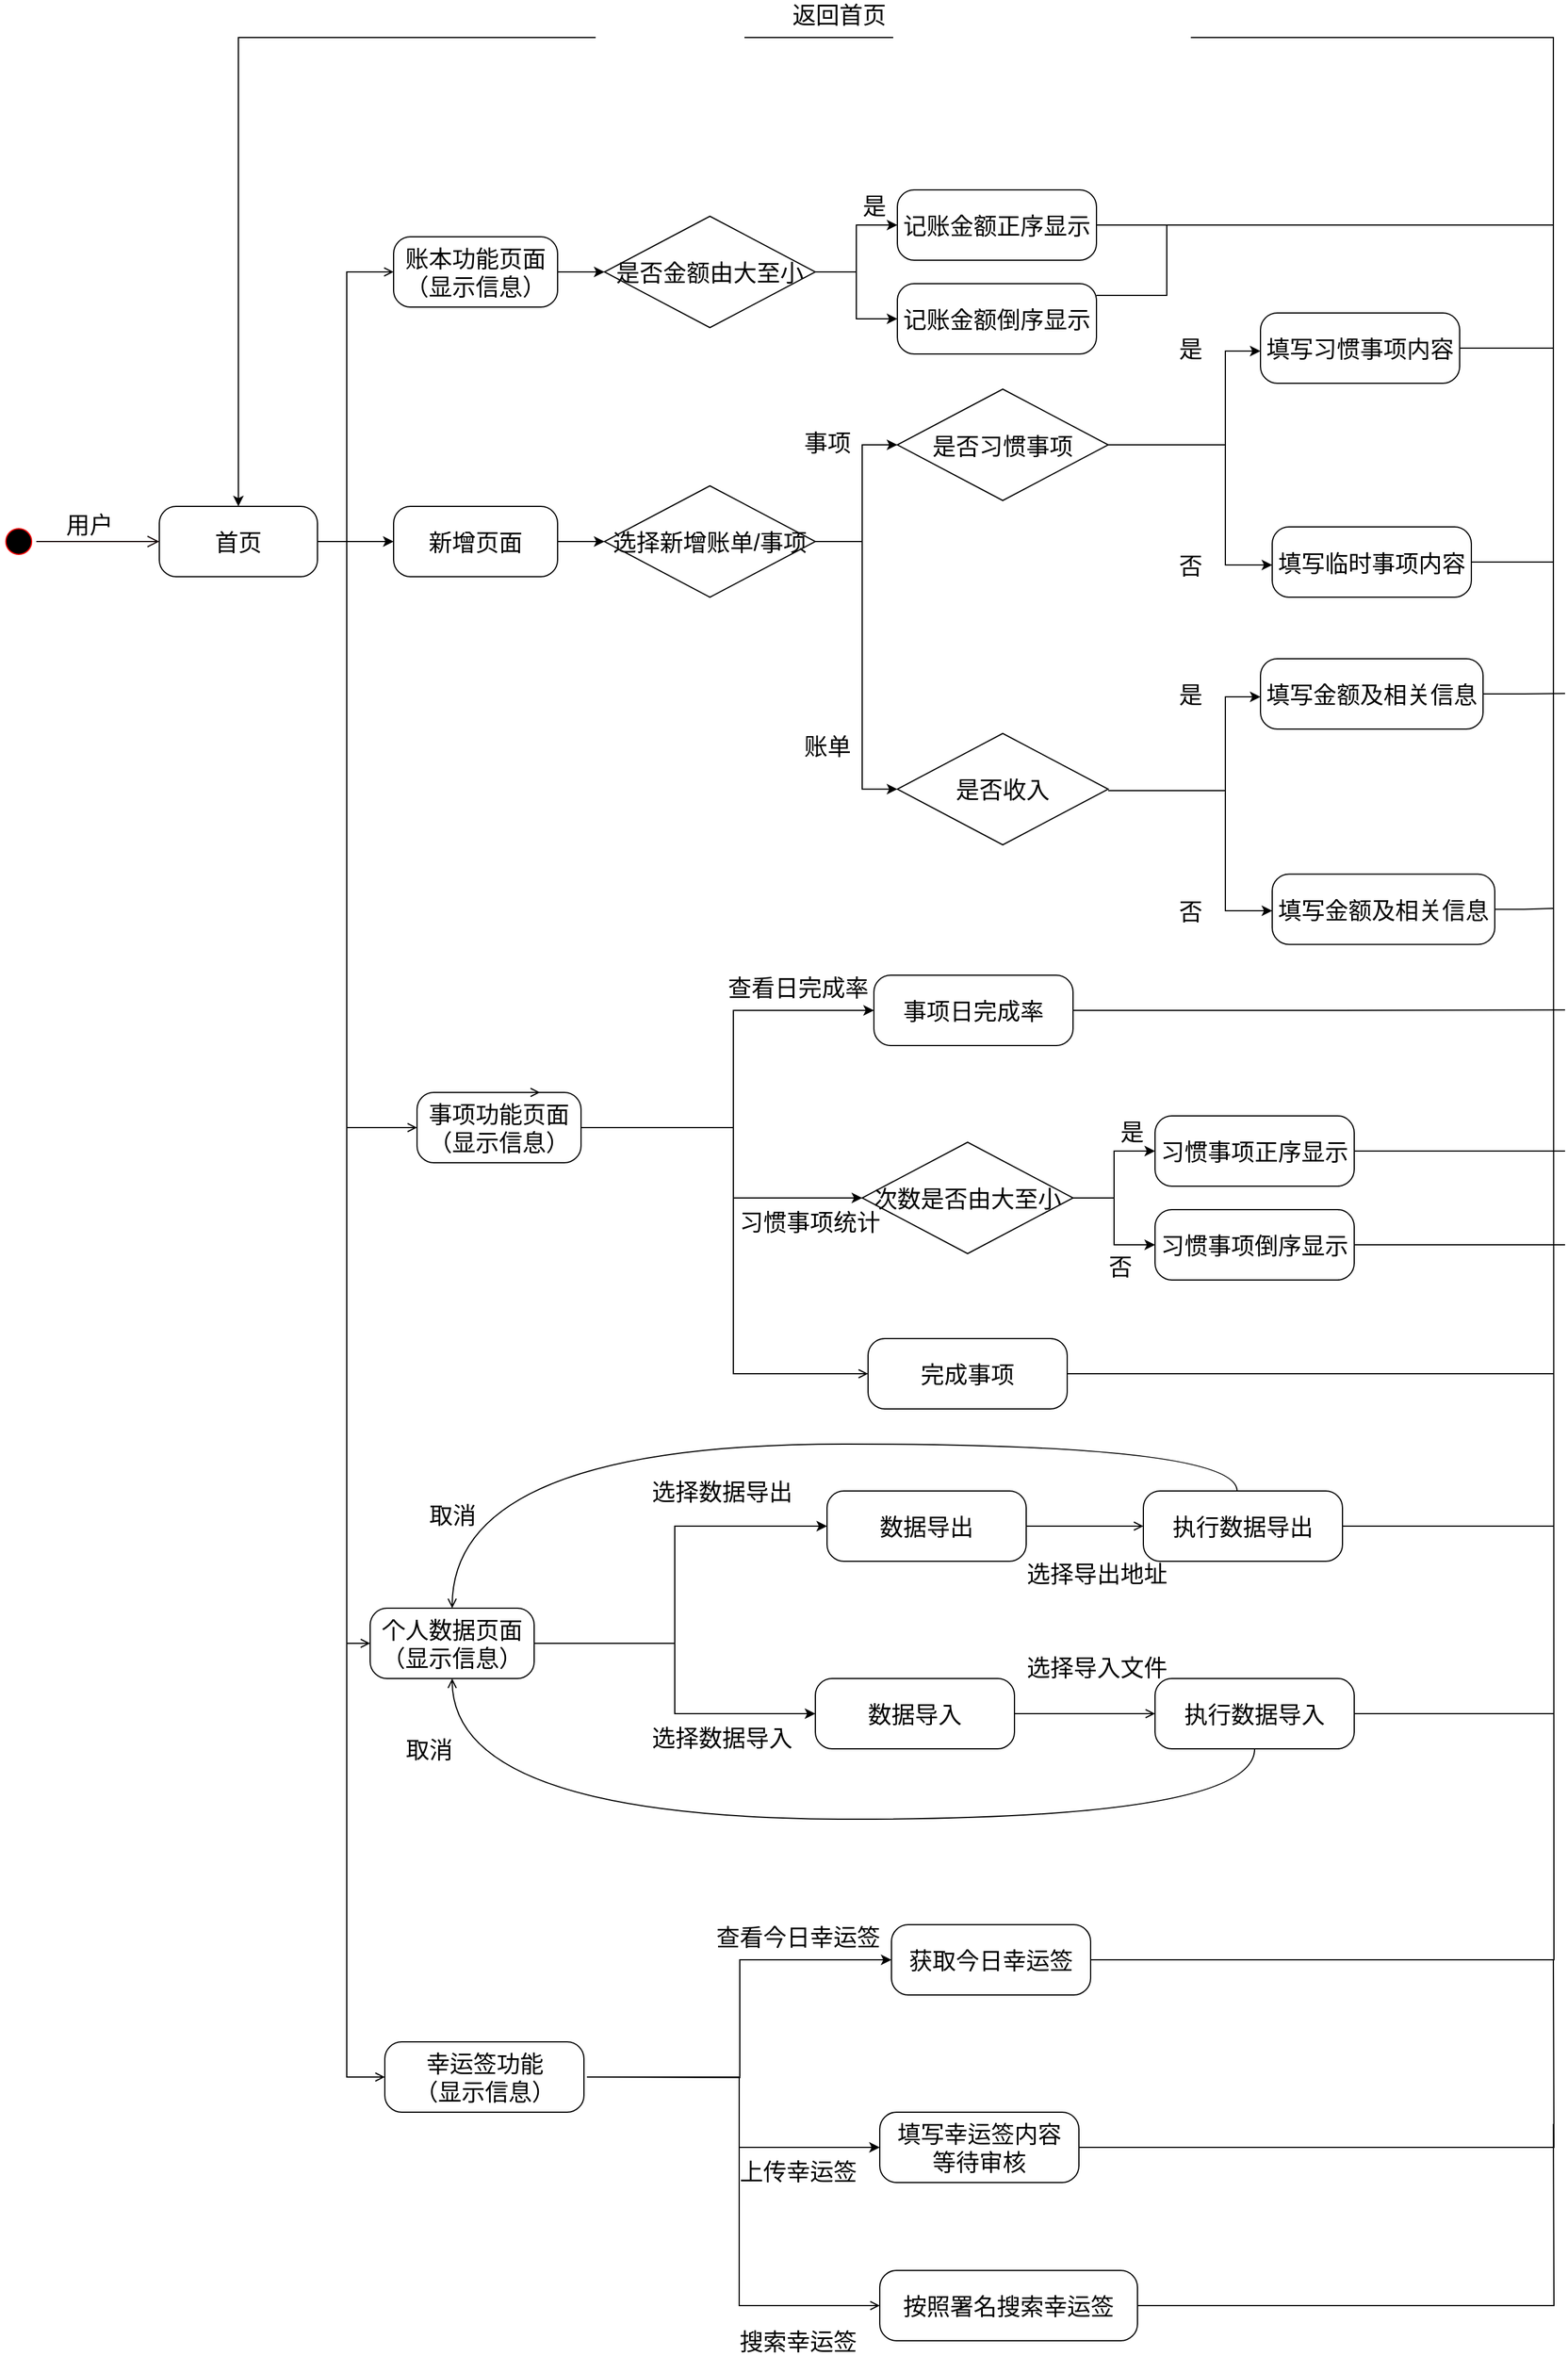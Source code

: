 <mxfile version="17.1.1" type="device"><diagram name="Page-1" id="58cdce13-f638-feb5-8d6f-7d28b1aa9fa0"><mxGraphModel dx="526" dy="1118" grid="1" gridSize="10" guides="1" tooltips="1" connect="1" arrows="1" fold="1" page="1" pageScale="1" pageWidth="1100" pageHeight="850" background="none" math="0" shadow="0"><root><mxCell id="0"/><mxCell id="1" parent="0"/><mxCell id="fj1b_ZS1emdzP9YQxOII-1" value="" style="ellipse;html=1;shape=startState;fillColor=#000000;strokeColor=#ff0000;fontSize=20;" parent="1" vertex="1"><mxGeometry x="185" y="135" width="30" height="30" as="geometry"/></mxCell><mxCell id="fj1b_ZS1emdzP9YQxOII-2" value="" style="edgeStyle=orthogonalEdgeStyle;html=1;verticalAlign=bottom;endArrow=open;endSize=8;strokeColor=#120000;rounded=0;entryX=0;entryY=0.5;entryDx=0;entryDy=0;fontSize=20;" parent="1" source="fj1b_ZS1emdzP9YQxOII-1" target="fj1b_ZS1emdzP9YQxOII-5" edge="1"><mxGeometry relative="1" as="geometry"><mxPoint x="220" y="150" as="targetPoint"/><mxPoint x="150" y="150" as="sourcePoint"/></mxGeometry></mxCell><mxCell id="7qz3Tnt8DNZx2kFWzes3-23" value="" style="edgeStyle=orthogonalEdgeStyle;rounded=0;orthogonalLoop=1;jettySize=auto;html=1;" edge="1" parent="1" source="fj1b_ZS1emdzP9YQxOII-5" target="7qz3Tnt8DNZx2kFWzes3-16"><mxGeometry relative="1" as="geometry"/></mxCell><mxCell id="7qz3Tnt8DNZx2kFWzes3-66" style="edgeStyle=elbowEdgeStyle;rounded=0;orthogonalLoop=1;jettySize=auto;html=1;entryX=0;entryY=0.5;entryDx=0;entryDy=0;fontSize=20;endArrow=open;endFill=0;" edge="1" parent="1" source="fj1b_ZS1emdzP9YQxOII-5" target="7qz3Tnt8DNZx2kFWzes3-57"><mxGeometry relative="1" as="geometry"><Array as="points"><mxPoint x="480" y="340"/><mxPoint x="490" y="150"/></Array></mxGeometry></mxCell><mxCell id="7qz3Tnt8DNZx2kFWzes3-79" style="edgeStyle=elbowEdgeStyle;rounded=0;orthogonalLoop=1;jettySize=auto;html=1;fontSize=20;endArrow=open;endFill=0;entryX=0;entryY=0.5;entryDx=0;entryDy=0;" edge="1" parent="1" source="fj1b_ZS1emdzP9YQxOII-5" target="7qz3Tnt8DNZx2kFWzes3-80"><mxGeometry relative="1" as="geometry"><mxPoint x="540" y="830" as="targetPoint"/><Array as="points"><mxPoint x="480" y="950"/><mxPoint x="490" y="910"/><mxPoint x="490" y="890"/><mxPoint x="490" y="870"/><mxPoint x="490" y="770"/></Array></mxGeometry></mxCell><mxCell id="7qz3Tnt8DNZx2kFWzes3-100" style="edgeStyle=orthogonalEdgeStyle;rounded=0;orthogonalLoop=1;jettySize=auto;html=1;fontSize=20;endArrow=open;endFill=0;entryX=0;entryY=0.5;entryDx=0;entryDy=0;" edge="1" parent="1" source="fj1b_ZS1emdzP9YQxOII-5" target="7qz3Tnt8DNZx2kFWzes3-104"><mxGeometry relative="1" as="geometry"><mxPoint x="480" y="1273.2" as="targetPoint"/><Array as="points"><mxPoint x="480" y="150"/><mxPoint x="480" y="1460"/></Array></mxGeometry></mxCell><mxCell id="fj1b_ZS1emdzP9YQxOII-5" value="首页" style="rounded=1;whiteSpace=wrap;html=1;arcSize=24;shadow=0;comic=0;labelBackgroundColor=none;fontFamily=Verdana;fontSize=20;align=center;" parent="1" vertex="1"><mxGeometry x="320" y="120" width="135" height="60" as="geometry"/></mxCell><mxCell id="fj1b_ZS1emdzP9YQxOII-30" style="edgeStyle=orthogonalEdgeStyle;rounded=0;sketch=0;orthogonalLoop=1;jettySize=auto;html=1;exitX=1;exitY=0.5;exitDx=0;exitDy=0;fontSize=20;strokeWidth=1;entryX=0;entryY=0.5;entryDx=0;entryDy=0;endArrow=open;endFill=0;" parent="1" target="fj1b_ZS1emdzP9YQxOII-31" edge="1" source="fj1b_ZS1emdzP9YQxOII-5"><mxGeometry relative="1" as="geometry"><mxPoint x="250" y="290" as="targetPoint"/><mxPoint x="453.64" y="181.38" as="sourcePoint"/><Array as="points"><mxPoint x="480" y="150"/><mxPoint x="480" y="-80"/></Array></mxGeometry></mxCell><mxCell id="7qz3Tnt8DNZx2kFWzes3-11" value="" style="edgeStyle=orthogonalEdgeStyle;rounded=0;orthogonalLoop=1;jettySize=auto;html=1;" edge="1" parent="1" source="fj1b_ZS1emdzP9YQxOII-31" target="7qz3Tnt8DNZx2kFWzes3-3"><mxGeometry relative="1" as="geometry"/></mxCell><mxCell id="fj1b_ZS1emdzP9YQxOII-31" value="账本功能页面&lt;br&gt;（显示信息）" style="rounded=1;whiteSpace=wrap;html=1;arcSize=24;shadow=0;comic=0;labelBackgroundColor=none;fontFamily=Verdana;fontSize=20;align=center;" parent="1" vertex="1"><mxGeometry x="520" y="-110" width="140" height="60" as="geometry"/></mxCell><mxCell id="S3ngMtl4ol6afsanjfDi-2" value="用户" style="text;html=1;align=center;verticalAlign=middle;resizable=0;points=[];autosize=1;strokeColor=none;fillColor=none;fontSize=20;" parent="1" vertex="1"><mxGeometry x="230" y="120" width="60" height="30" as="geometry"/></mxCell><mxCell id="7qz3Tnt8DNZx2kFWzes3-12" value="" style="edgeStyle=orthogonalEdgeStyle;rounded=0;orthogonalLoop=1;jettySize=auto;html=1;" edge="1" parent="1" source="7qz3Tnt8DNZx2kFWzes3-3" target="7qz3Tnt8DNZx2kFWzes3-10"><mxGeometry relative="1" as="geometry"/></mxCell><mxCell id="7qz3Tnt8DNZx2kFWzes3-13" style="edgeStyle=orthogonalEdgeStyle;rounded=0;orthogonalLoop=1;jettySize=auto;html=1;entryX=0;entryY=0.5;entryDx=0;entryDy=0;" edge="1" parent="1" source="7qz3Tnt8DNZx2kFWzes3-3" target="7qz3Tnt8DNZx2kFWzes3-5"><mxGeometry relative="1" as="geometry"/></mxCell><mxCell id="7qz3Tnt8DNZx2kFWzes3-3" value="是否金额由大至小" style="rhombus;whiteSpace=wrap;html=1;fontSize=20;strokeWidth=1;fillColor=#FFFFFF;rotation=0;" vertex="1" parent="1"><mxGeometry x="700" y="-127.5" width="180" height="95" as="geometry"/></mxCell><mxCell id="7qz3Tnt8DNZx2kFWzes3-53" style="edgeStyle=elbowEdgeStyle;rounded=0;orthogonalLoop=1;jettySize=auto;html=1;exitX=1;exitY=0.5;exitDx=0;exitDy=0;fontSize=20;endArrow=none;endFill=0;" edge="1" parent="1" source="7qz3Tnt8DNZx2kFWzes3-5"><mxGeometry relative="1" as="geometry"><mxPoint x="1340" y="-120" as="targetPoint"/></mxGeometry></mxCell><mxCell id="7qz3Tnt8DNZx2kFWzes3-5" value="记账金额正序显示" style="rounded=1;whiteSpace=wrap;html=1;arcSize=24;shadow=0;comic=0;labelBackgroundColor=none;fontFamily=Verdana;fontSize=20;align=center;" vertex="1" parent="1"><mxGeometry x="950" y="-150" width="170" height="60" as="geometry"/></mxCell><mxCell id="7qz3Tnt8DNZx2kFWzes3-55" style="edgeStyle=elbowEdgeStyle;rounded=0;orthogonalLoop=1;jettySize=auto;html=1;fontSize=20;endArrow=none;endFill=0;" edge="1" parent="1" source="7qz3Tnt8DNZx2kFWzes3-10"><mxGeometry relative="1" as="geometry"><mxPoint x="1510" y="-120" as="targetPoint"/><Array as="points"><mxPoint x="1180" y="-60"/><mxPoint x="1510" y="-80"/><mxPoint x="1510" y="-120"/></Array></mxGeometry></mxCell><mxCell id="7qz3Tnt8DNZx2kFWzes3-10" value="记账金额倒序显示" style="rounded=1;whiteSpace=wrap;html=1;arcSize=24;shadow=0;comic=0;labelBackgroundColor=none;fontFamily=Verdana;fontSize=20;align=center;" vertex="1" parent="1"><mxGeometry x="950" y="-70" width="170" height="60" as="geometry"/></mxCell><mxCell id="7qz3Tnt8DNZx2kFWzes3-14" value="&lt;font style=&quot;font-size: 20px&quot;&gt;是&lt;/font&gt;" style="text;html=1;align=center;verticalAlign=middle;resizable=0;points=[];autosize=1;strokeColor=none;fillColor=none;" vertex="1" parent="1"><mxGeometry x="910" y="-147.5" width="40" height="20" as="geometry"/></mxCell><mxCell id="7qz3Tnt8DNZx2kFWzes3-15" value="" style="edgeStyle=orthogonalEdgeStyle;rounded=0;orthogonalLoop=1;jettySize=auto;html=1;" edge="1" source="7qz3Tnt8DNZx2kFWzes3-16" target="7qz3Tnt8DNZx2kFWzes3-19" parent="1"><mxGeometry relative="1" as="geometry"/></mxCell><mxCell id="7qz3Tnt8DNZx2kFWzes3-16" value="新增页面" style="rounded=1;whiteSpace=wrap;html=1;arcSize=24;shadow=0;comic=0;labelBackgroundColor=none;fontFamily=Verdana;fontSize=20;align=center;" vertex="1" parent="1"><mxGeometry x="520" y="120" width="140" height="60" as="geometry"/></mxCell><mxCell id="7qz3Tnt8DNZx2kFWzes3-17" value="" style="edgeStyle=orthogonalEdgeStyle;rounded=0;orthogonalLoop=1;jettySize=auto;html=1;entryX=0;entryY=0.5;entryDx=0;entryDy=0;" edge="1" source="7qz3Tnt8DNZx2kFWzes3-19" target="7qz3Tnt8DNZx2kFWzes3-27" parent="1"><mxGeometry relative="1" as="geometry"><mxPoint x="920" y="460" as="targetPoint"/><Array as="points"><mxPoint x="920" y="150"/><mxPoint x="920" y="361"/></Array></mxGeometry></mxCell><mxCell id="7qz3Tnt8DNZx2kFWzes3-18" style="edgeStyle=orthogonalEdgeStyle;rounded=0;orthogonalLoop=1;jettySize=auto;html=1;entryX=0;entryY=0.5;entryDx=0;entryDy=0;" edge="1" source="7qz3Tnt8DNZx2kFWzes3-19" target="7qz3Tnt8DNZx2kFWzes3-26" parent="1"><mxGeometry relative="1" as="geometry"><mxPoint x="920" y="50" as="targetPoint"/><Array as="points"><mxPoint x="920" y="150"/><mxPoint x="920" y="68"/></Array></mxGeometry></mxCell><mxCell id="7qz3Tnt8DNZx2kFWzes3-19" value="选择新增账单/事项" style="rhombus;whiteSpace=wrap;html=1;fontSize=20;strokeWidth=1;fillColor=#FFFFFF;rotation=0;" vertex="1" parent="1"><mxGeometry x="700" y="102.5" width="180" height="95" as="geometry"/></mxCell><mxCell id="7qz3Tnt8DNZx2kFWzes3-24" value="&lt;span style=&quot;font-size: 20px&quot;&gt;事项&lt;/span&gt;" style="text;html=1;align=center;verticalAlign=middle;resizable=0;points=[];autosize=1;strokeColor=none;fillColor=none;" vertex="1" parent="1"><mxGeometry x="860" y="55" width="60" height="20" as="geometry"/></mxCell><mxCell id="7qz3Tnt8DNZx2kFWzes3-26" value="是否习惯事项" style="rhombus;whiteSpace=wrap;html=1;fontSize=20;strokeWidth=1;fillColor=#FFFFFF;rotation=0;" vertex="1" parent="1"><mxGeometry x="950" y="20" width="180" height="95" as="geometry"/></mxCell><mxCell id="7qz3Tnt8DNZx2kFWzes3-27" value="是否收入" style="rhombus;whiteSpace=wrap;html=1;fontSize=20;strokeWidth=1;fillColor=#FFFFFF;rotation=0;" vertex="1" parent="1"><mxGeometry x="950" y="313.75" width="180" height="95" as="geometry"/></mxCell><mxCell id="7qz3Tnt8DNZx2kFWzes3-28" value="" style="edgeStyle=orthogonalEdgeStyle;rounded=0;orthogonalLoop=1;jettySize=auto;html=1;entryX=0;entryY=0.5;entryDx=0;entryDy=0;" edge="1" parent="1"><mxGeometry relative="1" as="geometry"><mxPoint x="1230" y="60" as="sourcePoint"/><mxPoint x="1270" y="170" as="targetPoint"/><Array as="points"><mxPoint x="1230" y="70"/><mxPoint x="1230" y="170"/></Array></mxGeometry></mxCell><mxCell id="7qz3Tnt8DNZx2kFWzes3-29" style="edgeStyle=orthogonalEdgeStyle;rounded=0;orthogonalLoop=1;jettySize=auto;html=1;entryX=0;entryY=0.5;entryDx=0;entryDy=0;exitX=1;exitY=0.5;exitDx=0;exitDy=0;" edge="1" parent="1" source="7qz3Tnt8DNZx2kFWzes3-26"><mxGeometry relative="1" as="geometry"><mxPoint x="1189.889" y="70.059" as="sourcePoint"/><mxPoint x="1260" y="-12.5" as="targetPoint"/><Array as="points"><mxPoint x="1230" y="68"/><mxPoint x="1230" y="-12"/></Array></mxGeometry></mxCell><mxCell id="7qz3Tnt8DNZx2kFWzes3-30" value="&lt;font style=&quot;font-size: 20px&quot;&gt;否&lt;/font&gt;" style="text;html=1;align=center;verticalAlign=middle;resizable=0;points=[];autosize=1;strokeColor=none;fillColor=none;" vertex="1" parent="1"><mxGeometry x="1180" y="160" width="40" height="20" as="geometry"/></mxCell><mxCell id="7qz3Tnt8DNZx2kFWzes3-31" value="&lt;span style=&quot;font-size: 20px&quot;&gt;是&lt;/span&gt;" style="text;html=1;align=center;verticalAlign=middle;resizable=0;points=[];autosize=1;strokeColor=none;fillColor=none;" vertex="1" parent="1"><mxGeometry x="1180" y="-25" width="40" height="20" as="geometry"/></mxCell><mxCell id="7qz3Tnt8DNZx2kFWzes3-39" style="edgeStyle=orthogonalEdgeStyle;rounded=0;orthogonalLoop=1;jettySize=auto;html=1;fontSize=20;entryX=0.5;entryY=0;entryDx=0;entryDy=0;exitX=0.5;exitY=0;exitDx=0;exitDy=0;" edge="1" parent="1" source="7qz3Tnt8DNZx2kFWzes3-36" target="fj1b_ZS1emdzP9YQxOII-5"><mxGeometry relative="1" as="geometry"><mxPoint x="1640" y="-360" as="targetPoint"/><Array as="points"><mxPoint x="1345" y="-15"/><mxPoint x="1510" y="-15"/><mxPoint x="1510" y="-280"/><mxPoint x="388" y="-280"/></Array></mxGeometry></mxCell><mxCell id="7qz3Tnt8DNZx2kFWzes3-36" value="填写习惯事项内容" style="rounded=1;whiteSpace=wrap;html=1;arcSize=24;shadow=0;comic=0;labelBackgroundColor=none;fontFamily=Verdana;fontSize=20;align=center;" vertex="1" parent="1"><mxGeometry x="1260" y="-45" width="170" height="60" as="geometry"/></mxCell><mxCell id="7qz3Tnt8DNZx2kFWzes3-40" style="edgeStyle=elbowEdgeStyle;rounded=0;orthogonalLoop=1;jettySize=auto;html=1;exitX=1;exitY=0.5;exitDx=0;exitDy=0;fontSize=20;endArrow=none;endFill=0;" edge="1" parent="1" source="7qz3Tnt8DNZx2kFWzes3-37"><mxGeometry relative="1" as="geometry"><mxPoint x="1340" y="-280" as="targetPoint"/><Array as="points"><mxPoint x="1510" y="-110"/></Array></mxGeometry></mxCell><mxCell id="7qz3Tnt8DNZx2kFWzes3-37" value="填写临时事项内容" style="rounded=1;whiteSpace=wrap;html=1;arcSize=24;shadow=0;comic=0;labelBackgroundColor=none;fontFamily=Verdana;fontSize=20;align=center;" vertex="1" parent="1"><mxGeometry x="1270" y="137.5" width="170" height="60" as="geometry"/></mxCell><mxCell id="7qz3Tnt8DNZx2kFWzes3-41" value="&lt;font style=&quot;font-size: 20px&quot;&gt;返回首页&lt;/font&gt;" style="text;html=1;align=center;verticalAlign=middle;resizable=0;points=[];autosize=1;strokeColor=none;fillColor=none;" vertex="1" parent="1"><mxGeometry x="850" y="-310" width="100" height="20" as="geometry"/></mxCell><mxCell id="7qz3Tnt8DNZx2kFWzes3-42" value="&lt;span style=&quot;font-size: 20px&quot;&gt;账单&lt;/span&gt;" style="text;html=1;align=center;verticalAlign=middle;resizable=0;points=[];autosize=1;strokeColor=none;fillColor=none;" vertex="1" parent="1"><mxGeometry x="860" y="313.75" width="60" height="20" as="geometry"/></mxCell><mxCell id="7qz3Tnt8DNZx2kFWzes3-43" value="" style="edgeStyle=orthogonalEdgeStyle;rounded=0;orthogonalLoop=1;jettySize=auto;html=1;entryX=0;entryY=0.5;entryDx=0;entryDy=0;" edge="1" parent="1"><mxGeometry relative="1" as="geometry"><mxPoint x="1230" y="355" as="sourcePoint"/><mxPoint x="1270" y="465.0" as="targetPoint"/><Array as="points"><mxPoint x="1230" y="365"/><mxPoint x="1230" y="465"/></Array></mxGeometry></mxCell><mxCell id="7qz3Tnt8DNZx2kFWzes3-44" style="edgeStyle=orthogonalEdgeStyle;rounded=0;orthogonalLoop=1;jettySize=auto;html=1;entryX=0;entryY=0.5;entryDx=0;entryDy=0;exitX=1;exitY=0.5;exitDx=0;exitDy=0;" edge="1" parent="1"><mxGeometry relative="1" as="geometry"><mxPoint x="1130" y="362.5" as="sourcePoint"/><mxPoint x="1260" y="282.5" as="targetPoint"/><Array as="points"><mxPoint x="1230" y="363"/><mxPoint x="1230" y="283"/></Array></mxGeometry></mxCell><mxCell id="7qz3Tnt8DNZx2kFWzes3-45" value="&lt;font style=&quot;font-size: 20px&quot;&gt;否&lt;/font&gt;" style="text;html=1;align=center;verticalAlign=middle;resizable=0;points=[];autosize=1;strokeColor=none;fillColor=none;" vertex="1" parent="1"><mxGeometry x="1180" y="455" width="40" height="20" as="geometry"/></mxCell><mxCell id="7qz3Tnt8DNZx2kFWzes3-46" value="&lt;span style=&quot;font-size: 20px&quot;&gt;是&lt;/span&gt;" style="text;html=1;align=center;verticalAlign=middle;resizable=0;points=[];autosize=1;strokeColor=none;fillColor=none;" vertex="1" parent="1"><mxGeometry x="1180" y="270" width="40" height="20" as="geometry"/></mxCell><mxCell id="7qz3Tnt8DNZx2kFWzes3-135" style="edgeStyle=orthogonalEdgeStyle;rounded=0;orthogonalLoop=1;jettySize=auto;html=1;exitX=1;exitY=0.5;exitDx=0;exitDy=0;fontSize=20;endArrow=none;endFill=0;" edge="1" parent="1" source="7qz3Tnt8DNZx2kFWzes3-47"><mxGeometry relative="1" as="geometry"><mxPoint x="1520" y="279.667" as="targetPoint"/></mxGeometry></mxCell><mxCell id="7qz3Tnt8DNZx2kFWzes3-47" value="填写金额及相关信息" style="rounded=1;whiteSpace=wrap;html=1;arcSize=24;shadow=0;comic=0;labelBackgroundColor=none;fontFamily=Verdana;fontSize=20;align=center;" vertex="1" parent="1"><mxGeometry x="1260" y="250" width="190" height="60" as="geometry"/></mxCell><mxCell id="7qz3Tnt8DNZx2kFWzes3-136" style="edgeStyle=orthogonalEdgeStyle;rounded=0;orthogonalLoop=1;jettySize=auto;html=1;exitX=1;exitY=0.5;exitDx=0;exitDy=0;fontSize=20;endArrow=none;endFill=0;" edge="1" parent="1" source="7qz3Tnt8DNZx2kFWzes3-49"><mxGeometry relative="1" as="geometry"><mxPoint x="1510" y="463" as="targetPoint"/></mxGeometry></mxCell><mxCell id="7qz3Tnt8DNZx2kFWzes3-49" value="填写金额及相关信息" style="rounded=1;whiteSpace=wrap;html=1;arcSize=24;shadow=0;comic=0;labelBackgroundColor=none;fontFamily=Verdana;fontSize=20;align=center;" vertex="1" parent="1"><mxGeometry x="1270" y="433.75" width="190" height="60" as="geometry"/></mxCell><mxCell id="7qz3Tnt8DNZx2kFWzes3-56" value="" style="edgeStyle=orthogonalEdgeStyle;rounded=0;orthogonalLoop=1;jettySize=auto;html=1;entryX=0;entryY=0.5;entryDx=0;entryDy=0;" edge="1" source="7qz3Tnt8DNZx2kFWzes3-57" target="7qz3Tnt8DNZx2kFWzes3-61" parent="1"><mxGeometry relative="1" as="geometry"><mxPoint x="820" y="550" as="targetPoint"/><Array as="points"><mxPoint x="810" y="650"/><mxPoint x="810" y="550"/></Array></mxGeometry></mxCell><mxCell id="7qz3Tnt8DNZx2kFWzes3-138" style="edgeStyle=orthogonalEdgeStyle;rounded=0;orthogonalLoop=1;jettySize=auto;html=1;entryX=0;entryY=0.5;entryDx=0;entryDy=0;fontSize=20;endArrow=open;endFill=0;startArrow=none;startFill=0;" edge="1" parent="1" source="7qz3Tnt8DNZx2kFWzes3-57" target="7qz3Tnt8DNZx2kFWzes3-137"><mxGeometry relative="1" as="geometry"><Array as="points"><mxPoint x="810" y="650"/><mxPoint x="810" y="860"/></Array></mxGeometry></mxCell><mxCell id="7qz3Tnt8DNZx2kFWzes3-57" value="事项功能页面&lt;br&gt;（显示信息）" style="rounded=1;whiteSpace=wrap;html=1;arcSize=24;shadow=0;comic=0;labelBackgroundColor=none;fontFamily=Verdana;fontSize=20;align=center;" vertex="1" parent="1"><mxGeometry x="540" y="620" width="140" height="60" as="geometry"/></mxCell><mxCell id="7qz3Tnt8DNZx2kFWzes3-132" style="edgeStyle=orthogonalEdgeStyle;rounded=0;orthogonalLoop=1;jettySize=auto;html=1;exitX=1;exitY=0.5;exitDx=0;exitDy=0;fontSize=20;endArrow=none;endFill=0;" edge="1" parent="1" source="7qz3Tnt8DNZx2kFWzes3-61"><mxGeometry relative="1" as="geometry"><mxPoint x="1520" y="549.667" as="targetPoint"/></mxGeometry></mxCell><mxCell id="7qz3Tnt8DNZx2kFWzes3-61" value="事项日完成率" style="rounded=1;whiteSpace=wrap;html=1;arcSize=24;shadow=0;comic=0;labelBackgroundColor=none;fontFamily=Verdana;fontSize=20;align=center;" vertex="1" parent="1"><mxGeometry x="930" y="520" width="170" height="60" as="geometry"/></mxCell><mxCell id="7qz3Tnt8DNZx2kFWzes3-63" value="&lt;font style=&quot;font-size: 20px&quot;&gt;查看日完成率&lt;/font&gt;" style="text;html=1;align=center;verticalAlign=middle;resizable=0;points=[];autosize=1;strokeColor=none;fillColor=none;" vertex="1" parent="1"><mxGeometry x="795" y="520" width="140" height="20" as="geometry"/></mxCell><mxCell id="7qz3Tnt8DNZx2kFWzes3-67" value="" style="edgeStyle=orthogonalEdgeStyle;rounded=0;orthogonalLoop=1;jettySize=auto;html=1;exitX=1;exitY=0.5;exitDx=0;exitDy=0;" edge="1" parent="1" source="7qz3Tnt8DNZx2kFWzes3-57"><mxGeometry relative="1" as="geometry"><mxPoint x="690" y="660.091" as="sourcePoint"/><mxPoint x="920" y="710" as="targetPoint"/><Array as="points"><mxPoint x="810" y="650"/><mxPoint x="810" y="710"/></Array></mxGeometry></mxCell><mxCell id="7qz3Tnt8DNZx2kFWzes3-68" value="&lt;font style=&quot;font-size: 20px&quot;&gt;习惯事项统计&lt;/font&gt;" style="text;html=1;align=center;verticalAlign=middle;resizable=0;points=[];autosize=1;strokeColor=none;fillColor=none;" vertex="1" parent="1"><mxGeometry x="805" y="720" width="140" height="20" as="geometry"/></mxCell><mxCell id="7qz3Tnt8DNZx2kFWzes3-70" value="" style="edgeStyle=orthogonalEdgeStyle;rounded=0;orthogonalLoop=1;jettySize=auto;html=1;" edge="1" source="7qz3Tnt8DNZx2kFWzes3-72" target="7qz3Tnt8DNZx2kFWzes3-74" parent="1"><mxGeometry relative="1" as="geometry"/></mxCell><mxCell id="7qz3Tnt8DNZx2kFWzes3-71" style="edgeStyle=orthogonalEdgeStyle;rounded=0;orthogonalLoop=1;jettySize=auto;html=1;entryX=0;entryY=0.5;entryDx=0;entryDy=0;" edge="1" source="7qz3Tnt8DNZx2kFWzes3-72" target="7qz3Tnt8DNZx2kFWzes3-73" parent="1"><mxGeometry relative="1" as="geometry"/></mxCell><mxCell id="7qz3Tnt8DNZx2kFWzes3-72" value="次数是否由大至小" style="rhombus;whiteSpace=wrap;html=1;fontSize=20;strokeWidth=1;fillColor=#FFFFFF;rotation=0;" vertex="1" parent="1"><mxGeometry x="920" y="662.5" width="180" height="95" as="geometry"/></mxCell><mxCell id="7qz3Tnt8DNZx2kFWzes3-130" style="edgeStyle=orthogonalEdgeStyle;rounded=0;orthogonalLoop=1;jettySize=auto;html=1;fontSize=20;endArrow=none;endFill=0;" edge="1" parent="1" source="7qz3Tnt8DNZx2kFWzes3-73"><mxGeometry relative="1" as="geometry"><mxPoint x="1520" y="670" as="targetPoint"/></mxGeometry></mxCell><mxCell id="7qz3Tnt8DNZx2kFWzes3-73" value="习惯事项正序显示" style="rounded=1;whiteSpace=wrap;html=1;arcSize=24;shadow=0;comic=0;labelBackgroundColor=none;fontFamily=Verdana;fontSize=20;align=center;" vertex="1" parent="1"><mxGeometry x="1170" y="640" width="170" height="60" as="geometry"/></mxCell><mxCell id="7qz3Tnt8DNZx2kFWzes3-131" style="edgeStyle=orthogonalEdgeStyle;rounded=0;orthogonalLoop=1;jettySize=auto;html=1;fontSize=20;endArrow=none;endFill=0;" edge="1" parent="1" source="7qz3Tnt8DNZx2kFWzes3-74"><mxGeometry relative="1" as="geometry"><mxPoint x="1520" y="750" as="targetPoint"/></mxGeometry></mxCell><mxCell id="7qz3Tnt8DNZx2kFWzes3-74" value="习惯事项倒序显示" style="rounded=1;whiteSpace=wrap;html=1;arcSize=24;shadow=0;comic=0;labelBackgroundColor=none;fontFamily=Verdana;fontSize=20;align=center;" vertex="1" parent="1"><mxGeometry x="1170" y="720" width="170" height="60" as="geometry"/></mxCell><mxCell id="7qz3Tnt8DNZx2kFWzes3-75" value="&lt;font style=&quot;font-size: 20px&quot;&gt;是&lt;/font&gt;" style="text;html=1;align=center;verticalAlign=middle;resizable=0;points=[];autosize=1;strokeColor=none;fillColor=none;" vertex="1" parent="1"><mxGeometry x="1130" y="642.5" width="40" height="20" as="geometry"/></mxCell><mxCell id="7qz3Tnt8DNZx2kFWzes3-76" value="&lt;font style=&quot;font-size: 20px&quot;&gt;否&lt;/font&gt;" style="text;html=1;align=center;verticalAlign=middle;resizable=0;points=[];autosize=1;strokeColor=none;fillColor=none;" vertex="1" parent="1"><mxGeometry x="1120" y="757.5" width="40" height="20" as="geometry"/></mxCell><mxCell id="7qz3Tnt8DNZx2kFWzes3-80" value="个人数据页面&lt;br&gt;（显示信息）" style="rounded=1;whiteSpace=wrap;html=1;arcSize=24;shadow=0;comic=0;labelBackgroundColor=none;fontFamily=Verdana;fontSize=20;align=center;" vertex="1" parent="1"><mxGeometry x="500" y="1060" width="140" height="60" as="geometry"/></mxCell><mxCell id="7qz3Tnt8DNZx2kFWzes3-81" value="" style="edgeStyle=orthogonalEdgeStyle;rounded=0;orthogonalLoop=1;jettySize=auto;html=1;entryX=0;entryY=0.5;entryDx=0;entryDy=0;" edge="1" target="7qz3Tnt8DNZx2kFWzes3-82" parent="1"><mxGeometry relative="1" as="geometry"><mxPoint x="640.0" y="1090" as="sourcePoint"/><mxPoint x="780" y="990" as="targetPoint"/><Array as="points"><mxPoint x="760" y="1090"/><mxPoint x="760" y="990"/></Array></mxGeometry></mxCell><mxCell id="7qz3Tnt8DNZx2kFWzes3-89" style="edgeStyle=elbowEdgeStyle;rounded=0;orthogonalLoop=1;jettySize=auto;html=1;entryX=0;entryY=0.5;entryDx=0;entryDy=0;fontSize=20;endArrow=open;endFill=0;" edge="1" parent="1" source="7qz3Tnt8DNZx2kFWzes3-82" target="7qz3Tnt8DNZx2kFWzes3-88"><mxGeometry relative="1" as="geometry"/></mxCell><mxCell id="7qz3Tnt8DNZx2kFWzes3-82" value="数据导出" style="rounded=1;whiteSpace=wrap;html=1;arcSize=24;shadow=0;comic=0;labelBackgroundColor=none;fontFamily=Verdana;fontSize=20;align=center;" vertex="1" parent="1"><mxGeometry x="890" y="960" width="170" height="60" as="geometry"/></mxCell><mxCell id="7qz3Tnt8DNZx2kFWzes3-83" value="&lt;font style=&quot;font-size: 20px&quot;&gt;选择导出地址&lt;/font&gt;" style="text;html=1;align=center;verticalAlign=middle;resizable=0;points=[];autosize=1;strokeColor=none;fillColor=none;" vertex="1" parent="1"><mxGeometry x="1050" y="1020" width="140" height="20" as="geometry"/></mxCell><mxCell id="7qz3Tnt8DNZx2kFWzes3-84" value="" style="edgeStyle=orthogonalEdgeStyle;rounded=0;orthogonalLoop=1;jettySize=auto;html=1;exitX=1;exitY=0.5;exitDx=0;exitDy=0;" edge="1" parent="1"><mxGeometry relative="1" as="geometry"><mxPoint x="640.0" y="1090" as="sourcePoint"/><mxPoint x="880" y="1150" as="targetPoint"/><Array as="points"><mxPoint x="760" y="1090"/><mxPoint x="760" y="1150"/></Array></mxGeometry></mxCell><mxCell id="7qz3Tnt8DNZx2kFWzes3-85" value="&lt;font style=&quot;font-size: 20px&quot;&gt;选择导入文件&lt;/font&gt;" style="text;html=1;align=center;verticalAlign=middle;resizable=0;points=[];autosize=1;strokeColor=none;fillColor=none;" vertex="1" parent="1"><mxGeometry x="1050" y="1100" width="140" height="20" as="geometry"/></mxCell><mxCell id="7qz3Tnt8DNZx2kFWzes3-91" style="edgeStyle=elbowEdgeStyle;rounded=0;orthogonalLoop=1;jettySize=auto;html=1;fontSize=20;endArrow=open;endFill=0;" edge="1" parent="1" source="7qz3Tnt8DNZx2kFWzes3-87" target="7qz3Tnt8DNZx2kFWzes3-90"><mxGeometry relative="1" as="geometry"/></mxCell><mxCell id="7qz3Tnt8DNZx2kFWzes3-87" value="数据导入" style="rounded=1;whiteSpace=wrap;html=1;arcSize=24;shadow=0;comic=0;labelBackgroundColor=none;fontFamily=Verdana;fontSize=20;align=center;" vertex="1" parent="1"><mxGeometry x="880" y="1120" width="170" height="60" as="geometry"/></mxCell><mxCell id="7qz3Tnt8DNZx2kFWzes3-96" style="edgeStyle=orthogonalEdgeStyle;rounded=0;orthogonalLoop=1;jettySize=auto;html=1;fontSize=20;endArrow=open;endFill=0;curved=1;entryX=0.5;entryY=0;entryDx=0;entryDy=0;" edge="1" parent="1" source="7qz3Tnt8DNZx2kFWzes3-88" target="7qz3Tnt8DNZx2kFWzes3-80"><mxGeometry relative="1" as="geometry"><mxPoint x="1245" y="910" as="targetPoint"/><Array as="points"><mxPoint x="1240" y="920"/><mxPoint x="570" y="920"/></Array></mxGeometry></mxCell><mxCell id="7qz3Tnt8DNZx2kFWzes3-133" style="edgeStyle=orthogonalEdgeStyle;rounded=0;orthogonalLoop=1;jettySize=auto;html=1;exitX=1;exitY=0.5;exitDx=0;exitDy=0;fontSize=20;endArrow=none;endFill=0;" edge="1" parent="1" source="7qz3Tnt8DNZx2kFWzes3-88"><mxGeometry relative="1" as="geometry"><mxPoint x="1510" y="990" as="targetPoint"/></mxGeometry></mxCell><mxCell id="7qz3Tnt8DNZx2kFWzes3-88" value="执行数据导出" style="rounded=1;whiteSpace=wrap;html=1;arcSize=24;shadow=0;comic=0;labelBackgroundColor=none;fontFamily=Verdana;fontSize=20;align=center;" vertex="1" parent="1"><mxGeometry x="1160" y="960" width="170" height="60" as="geometry"/></mxCell><mxCell id="7qz3Tnt8DNZx2kFWzes3-98" style="edgeStyle=orthogonalEdgeStyle;curved=1;rounded=0;orthogonalLoop=1;jettySize=auto;html=1;exitX=0.5;exitY=1;exitDx=0;exitDy=0;entryX=0.5;entryY=1;entryDx=0;entryDy=0;fontSize=20;endArrow=open;endFill=0;" edge="1" parent="1" source="7qz3Tnt8DNZx2kFWzes3-90" target="7qz3Tnt8DNZx2kFWzes3-80"><mxGeometry relative="1" as="geometry"><Array as="points"><mxPoint x="1255" y="1240"/><mxPoint x="570" y="1240"/></Array></mxGeometry></mxCell><mxCell id="7qz3Tnt8DNZx2kFWzes3-134" style="edgeStyle=orthogonalEdgeStyle;rounded=0;orthogonalLoop=1;jettySize=auto;html=1;fontSize=20;endArrow=none;endFill=0;" edge="1" parent="1" source="7qz3Tnt8DNZx2kFWzes3-90"><mxGeometry relative="1" as="geometry"><mxPoint x="1510" y="1150" as="targetPoint"/></mxGeometry></mxCell><mxCell id="7qz3Tnt8DNZx2kFWzes3-90" value="执行数据导入" style="rounded=1;whiteSpace=wrap;html=1;arcSize=24;shadow=0;comic=0;labelBackgroundColor=none;fontFamily=Verdana;fontSize=20;align=center;" vertex="1" parent="1"><mxGeometry x="1170" y="1120" width="170" height="60" as="geometry"/></mxCell><mxCell id="7qz3Tnt8DNZx2kFWzes3-92" style="edgeStyle=elbowEdgeStyle;rounded=0;orthogonalLoop=1;jettySize=auto;html=1;exitX=0.5;exitY=0;exitDx=0;exitDy=0;entryX=0.75;entryY=0;entryDx=0;entryDy=0;fontSize=20;endArrow=open;endFill=0;" edge="1" parent="1" source="7qz3Tnt8DNZx2kFWzes3-57" target="7qz3Tnt8DNZx2kFWzes3-57"><mxGeometry relative="1" as="geometry"/></mxCell><mxCell id="7qz3Tnt8DNZx2kFWzes3-94" value="&lt;font style=&quot;font-size: 20px&quot;&gt;选择数据导出&lt;/font&gt;" style="text;html=1;align=center;verticalAlign=middle;resizable=0;points=[];autosize=1;strokeColor=none;fillColor=none;" vertex="1" parent="1"><mxGeometry x="730" y="950" width="140" height="20" as="geometry"/></mxCell><mxCell id="7qz3Tnt8DNZx2kFWzes3-95" value="&lt;font style=&quot;font-size: 20px&quot;&gt;选择数据导入&lt;/font&gt;" style="text;html=1;align=center;verticalAlign=middle;resizable=0;points=[];autosize=1;strokeColor=none;fillColor=none;" vertex="1" parent="1"><mxGeometry x="730" y="1160" width="140" height="20" as="geometry"/></mxCell><mxCell id="7qz3Tnt8DNZx2kFWzes3-97" value="&lt;font style=&quot;font-size: 20px&quot;&gt;取消&lt;/font&gt;" style="text;html=1;align=center;verticalAlign=middle;resizable=0;points=[];autosize=1;strokeColor=none;fillColor=none;" vertex="1" parent="1"><mxGeometry x="540" y="970" width="60" height="20" as="geometry"/></mxCell><mxCell id="7qz3Tnt8DNZx2kFWzes3-99" value="&lt;font style=&quot;font-size: 20px&quot;&gt;取消&lt;/font&gt;" style="text;html=1;align=center;verticalAlign=middle;resizable=0;points=[];autosize=1;strokeColor=none;fillColor=none;" vertex="1" parent="1"><mxGeometry x="520" y="1170" width="60" height="20" as="geometry"/></mxCell><mxCell id="7qz3Tnt8DNZx2kFWzes3-103" value="" style="edgeStyle=orthogonalEdgeStyle;rounded=0;orthogonalLoop=1;jettySize=auto;html=1;entryX=0;entryY=0.5;entryDx=0;entryDy=0;" edge="1" target="7qz3Tnt8DNZx2kFWzes3-105" parent="1"><mxGeometry relative="1" as="geometry"><mxPoint x="685" y="1460" as="sourcePoint"/><mxPoint x="835" y="1360" as="targetPoint"/></mxGeometry></mxCell><mxCell id="7qz3Tnt8DNZx2kFWzes3-122" style="edgeStyle=orthogonalEdgeStyle;rounded=0;orthogonalLoop=1;jettySize=auto;html=1;entryX=0;entryY=0.5;entryDx=0;entryDy=0;fontSize=20;endArrow=open;endFill=0;" edge="1" parent="1" target="7qz3Tnt8DNZx2kFWzes3-121"><mxGeometry relative="1" as="geometry"><mxPoint x="685" y="1460" as="sourcePoint"/><Array as="points"><mxPoint x="815" y="1460"/><mxPoint x="815" y="1655"/></Array></mxGeometry></mxCell><mxCell id="7qz3Tnt8DNZx2kFWzes3-104" value="幸运签功能&lt;br&gt;（显示信息）" style="rounded=1;whiteSpace=wrap;html=1;arcSize=24;shadow=0;comic=0;labelBackgroundColor=none;fontFamily=Verdana;fontSize=20;align=center;" vertex="1" parent="1"><mxGeometry x="512.5" y="1430" width="170" height="60" as="geometry"/></mxCell><mxCell id="7qz3Tnt8DNZx2kFWzes3-127" style="edgeStyle=orthogonalEdgeStyle;rounded=0;orthogonalLoop=1;jettySize=auto;html=1;exitX=1;exitY=0.5;exitDx=0;exitDy=0;fontSize=20;endArrow=none;endFill=0;" edge="1" parent="1" source="7qz3Tnt8DNZx2kFWzes3-105"><mxGeometry relative="1" as="geometry"><mxPoint x="1510" y="100" as="targetPoint"/></mxGeometry></mxCell><mxCell id="7qz3Tnt8DNZx2kFWzes3-105" value="获取今日幸运签" style="rounded=1;whiteSpace=wrap;html=1;arcSize=24;shadow=0;comic=0;labelBackgroundColor=none;fontFamily=Verdana;fontSize=20;align=center;" vertex="1" parent="1"><mxGeometry x="945" y="1330" width="170" height="60" as="geometry"/></mxCell><mxCell id="7qz3Tnt8DNZx2kFWzes3-106" value="&lt;font style=&quot;font-size: 20px&quot;&gt;查看今日幸运签&lt;/font&gt;" style="text;html=1;align=center;verticalAlign=middle;resizable=0;points=[];autosize=1;strokeColor=none;fillColor=none;" vertex="1" parent="1"><mxGeometry x="785" y="1330" width="160" height="20" as="geometry"/></mxCell><mxCell id="7qz3Tnt8DNZx2kFWzes3-107" value="" style="edgeStyle=orthogonalEdgeStyle;rounded=0;orthogonalLoop=1;jettySize=auto;html=1;exitX=1;exitY=0.5;exitDx=0;exitDy=0;" edge="1" parent="1"><mxGeometry relative="1" as="geometry"><mxPoint x="685" y="1460" as="sourcePoint"/><mxPoint x="935" y="1520" as="targetPoint"/><Array as="points"><mxPoint x="815" y="1460"/><mxPoint x="815" y="1520"/></Array></mxGeometry></mxCell><mxCell id="7qz3Tnt8DNZx2kFWzes3-108" value="&lt;span style=&quot;font-size: 20px&quot;&gt;上传幸运签&lt;/span&gt;" style="text;html=1;align=center;verticalAlign=middle;resizable=0;points=[];autosize=1;strokeColor=none;fillColor=none;" vertex="1" parent="1"><mxGeometry x="805" y="1530" width="120" height="20" as="geometry"/></mxCell><mxCell id="7qz3Tnt8DNZx2kFWzes3-128" style="edgeStyle=orthogonalEdgeStyle;rounded=0;orthogonalLoop=1;jettySize=auto;html=1;fontSize=20;endArrow=none;endFill=0;" edge="1" parent="1" source="7qz3Tnt8DNZx2kFWzes3-119"><mxGeometry relative="1" as="geometry"><mxPoint x="1510" y="1360" as="targetPoint"/></mxGeometry></mxCell><mxCell id="7qz3Tnt8DNZx2kFWzes3-119" value="填写幸运签内容&lt;br&gt;等待审核" style="rounded=1;whiteSpace=wrap;html=1;arcSize=24;shadow=0;comic=0;labelBackgroundColor=none;fontFamily=Verdana;fontSize=20;align=center;" vertex="1" parent="1"><mxGeometry x="935" y="1490" width="170" height="60" as="geometry"/></mxCell><mxCell id="7qz3Tnt8DNZx2kFWzes3-120" value="&lt;span style=&quot;font-size: 20px&quot;&gt;搜索幸运签&lt;/span&gt;" style="text;html=1;align=center;verticalAlign=middle;resizable=0;points=[];autosize=1;strokeColor=none;fillColor=none;" vertex="1" parent="1"><mxGeometry x="805" y="1675" width="120" height="20" as="geometry"/></mxCell><mxCell id="7qz3Tnt8DNZx2kFWzes3-129" style="edgeStyle=orthogonalEdgeStyle;rounded=0;orthogonalLoop=1;jettySize=auto;html=1;fontSize=20;endArrow=none;endFill=0;" edge="1" parent="1" source="7qz3Tnt8DNZx2kFWzes3-121"><mxGeometry relative="1" as="geometry"><mxPoint x="1510" y="1500" as="targetPoint"/></mxGeometry></mxCell><mxCell id="7qz3Tnt8DNZx2kFWzes3-121" value="按照署名搜索幸运签" style="rounded=1;whiteSpace=wrap;html=1;arcSize=24;shadow=0;comic=0;labelBackgroundColor=none;fontFamily=Verdana;fontSize=20;align=center;" vertex="1" parent="1"><mxGeometry x="935" y="1625" width="220" height="60" as="geometry"/></mxCell><mxCell id="7qz3Tnt8DNZx2kFWzes3-139" style="edgeStyle=orthogonalEdgeStyle;rounded=0;orthogonalLoop=1;jettySize=auto;html=1;fontSize=20;startArrow=none;startFill=0;endArrow=none;endFill=0;" edge="1" parent="1" source="7qz3Tnt8DNZx2kFWzes3-137"><mxGeometry relative="1" as="geometry"><mxPoint x="1510" y="860" as="targetPoint"/></mxGeometry></mxCell><mxCell id="7qz3Tnt8DNZx2kFWzes3-137" value="完成事项" style="rounded=1;whiteSpace=wrap;html=1;arcSize=24;shadow=0;comic=0;labelBackgroundColor=none;fontFamily=Verdana;fontSize=20;align=center;" vertex="1" parent="1"><mxGeometry x="925" y="830" width="170" height="60" as="geometry"/></mxCell></root></mxGraphModel></diagram></mxfile>